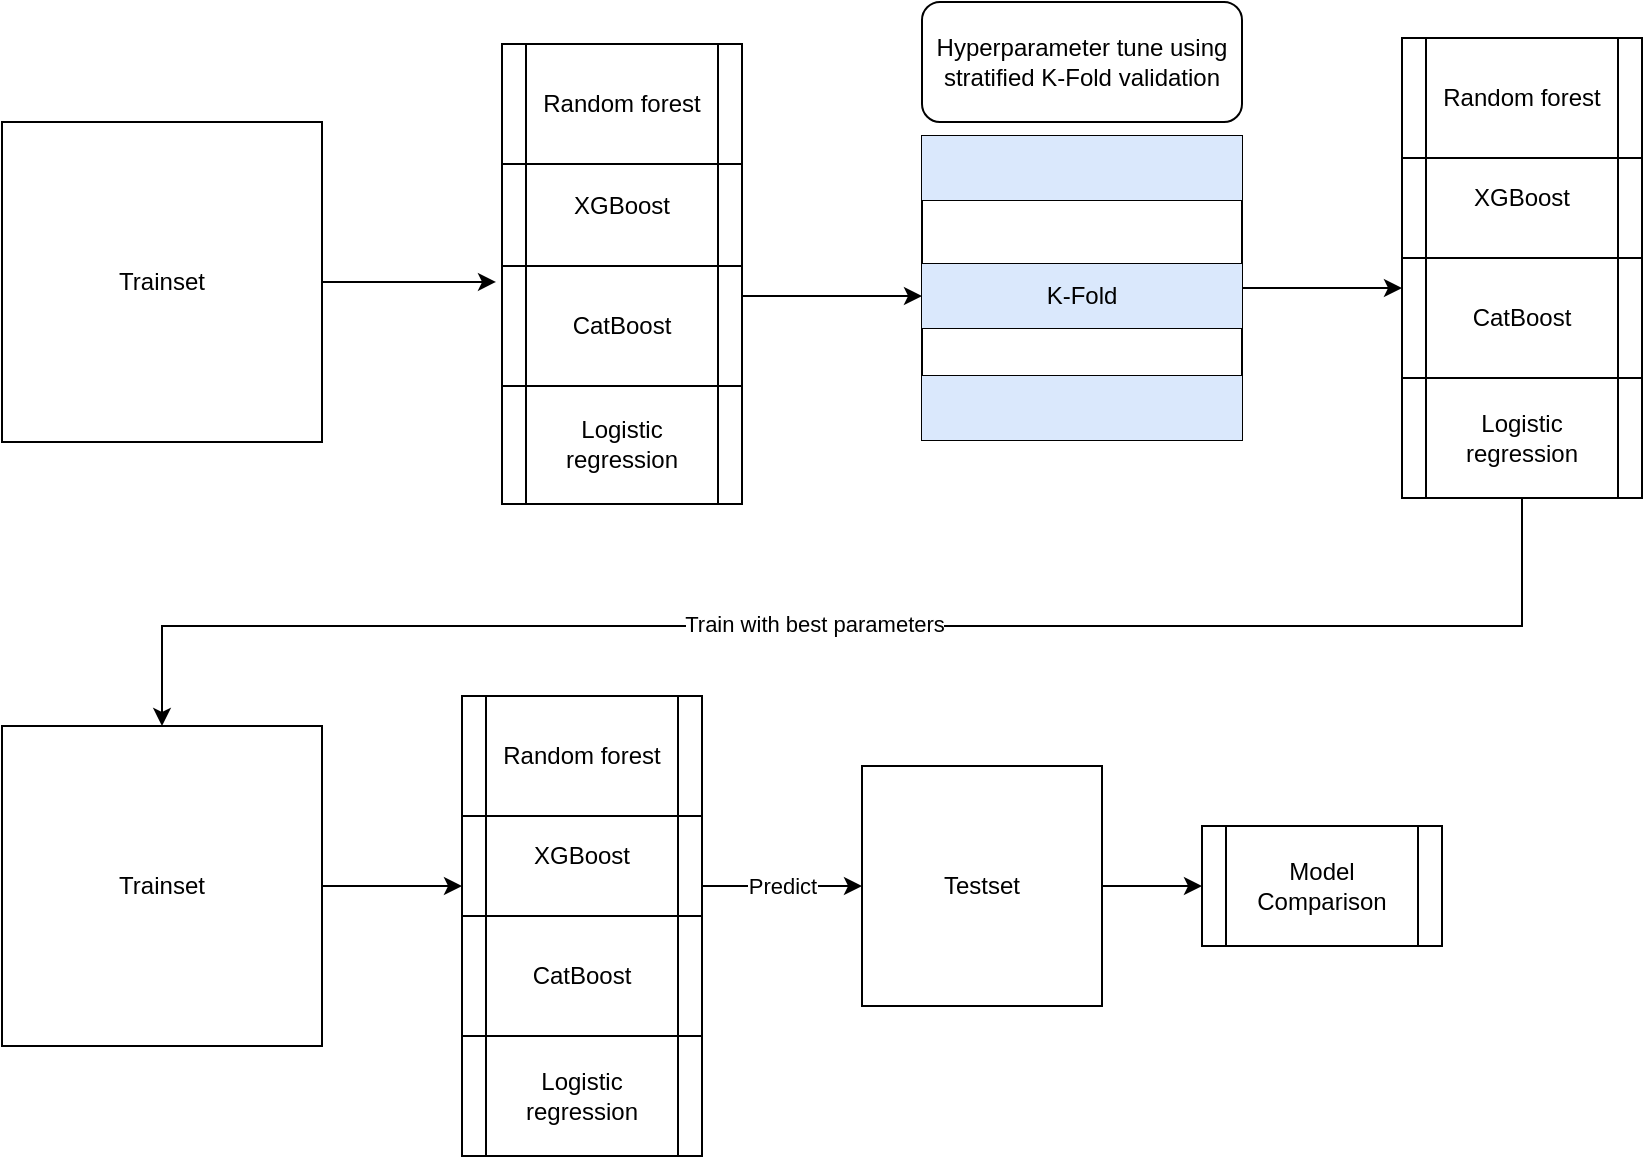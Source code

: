 <mxfile version="20.8.4" type="github">
  <diagram id="TLZf_Hb4X9T87X8oeP9K" name="Page-1">
    <mxGraphModel dx="1194" dy="797" grid="1" gridSize="10" guides="1" tooltips="1" connect="1" arrows="1" fold="1" page="1" pageScale="1" pageWidth="827" pageHeight="1169" math="0" shadow="0">
      <root>
        <mxCell id="0" />
        <mxCell id="1" parent="0" />
        <mxCell id="hSKAPK1FEF_ab3zhS3PX-114" style="edgeStyle=orthogonalEdgeStyle;rounded=0;orthogonalLoop=1;jettySize=auto;html=1;exitX=1;exitY=0.5;exitDx=0;exitDy=0;entryX=-0.025;entryY=0.133;entryDx=0;entryDy=0;entryPerimeter=0;" edge="1" parent="1" source="hSKAPK1FEF_ab3zhS3PX-2" target="hSKAPK1FEF_ab3zhS3PX-111">
          <mxGeometry relative="1" as="geometry" />
        </mxCell>
        <mxCell id="hSKAPK1FEF_ab3zhS3PX-2" value="Trainset" style="rounded=0;whiteSpace=wrap;html=1;" vertex="1" parent="1">
          <mxGeometry x="40" y="118" width="160" height="160" as="geometry" />
        </mxCell>
        <mxCell id="hSKAPK1FEF_ab3zhS3PX-108" style="edgeStyle=orthogonalEdgeStyle;rounded=0;orthogonalLoop=1;jettySize=auto;html=1;exitX=1;exitY=0.5;exitDx=0;exitDy=0;entryX=0;entryY=0.25;entryDx=0;entryDy=0;" edge="1" parent="1" source="hSKAPK1FEF_ab3zhS3PX-57" target="hSKAPK1FEF_ab3zhS3PX-71">
          <mxGeometry relative="1" as="geometry" />
        </mxCell>
        <mxCell id="hSKAPK1FEF_ab3zhS3PX-57" value="" style="shape=table;startSize=0;container=1;collapsible=0;childLayout=tableLayout;" vertex="1" parent="1">
          <mxGeometry x="500" y="125" width="160" height="152" as="geometry" />
        </mxCell>
        <mxCell id="hSKAPK1FEF_ab3zhS3PX-58" value="" style="shape=tableRow;horizontal=0;startSize=0;swimlaneHead=0;swimlaneBody=0;strokeColor=inherit;top=0;left=0;bottom=0;right=0;collapsible=0;dropTarget=0;fillColor=none;points=[[0,0.5],[1,0.5]];portConstraint=eastwest;" vertex="1" parent="hSKAPK1FEF_ab3zhS3PX-57">
          <mxGeometry width="160" height="32" as="geometry" />
        </mxCell>
        <mxCell id="hSKAPK1FEF_ab3zhS3PX-59" value="" style="shape=partialRectangle;html=1;whiteSpace=wrap;connectable=0;strokeColor=#6c8ebf;overflow=hidden;fillColor=#dae8fc;top=0;left=0;bottom=0;right=0;pointerEvents=1;" vertex="1" parent="hSKAPK1FEF_ab3zhS3PX-58">
          <mxGeometry width="160" height="32" as="geometry">
            <mxRectangle width="160" height="32" as="alternateBounds" />
          </mxGeometry>
        </mxCell>
        <mxCell id="hSKAPK1FEF_ab3zhS3PX-60" value="" style="shape=tableRow;horizontal=0;startSize=0;swimlaneHead=0;swimlaneBody=0;strokeColor=inherit;top=0;left=0;bottom=0;right=0;collapsible=0;dropTarget=0;fillColor=none;points=[[0,0.5],[1,0.5]];portConstraint=eastwest;" vertex="1" parent="hSKAPK1FEF_ab3zhS3PX-57">
          <mxGeometry y="32" width="160" height="32" as="geometry" />
        </mxCell>
        <mxCell id="hSKAPK1FEF_ab3zhS3PX-61" value="" style="shape=partialRectangle;html=1;whiteSpace=wrap;connectable=0;strokeColor=inherit;overflow=hidden;fillColor=none;top=0;left=0;bottom=0;right=0;pointerEvents=1;" vertex="1" parent="hSKAPK1FEF_ab3zhS3PX-60">
          <mxGeometry width="160" height="32" as="geometry">
            <mxRectangle width="160" height="32" as="alternateBounds" />
          </mxGeometry>
        </mxCell>
        <mxCell id="hSKAPK1FEF_ab3zhS3PX-62" value="" style="shape=tableRow;horizontal=0;startSize=0;swimlaneHead=0;swimlaneBody=0;strokeColor=inherit;top=0;left=0;bottom=0;right=0;collapsible=0;dropTarget=0;fillColor=none;points=[[0,0.5],[1,0.5]];portConstraint=eastwest;" vertex="1" parent="hSKAPK1FEF_ab3zhS3PX-57">
          <mxGeometry y="64" width="160" height="32" as="geometry" />
        </mxCell>
        <mxCell id="hSKAPK1FEF_ab3zhS3PX-63" value="K-Fold" style="shape=partialRectangle;html=1;whiteSpace=wrap;connectable=0;strokeColor=#6c8ebf;overflow=hidden;fillColor=#dae8fc;top=0;left=0;bottom=0;right=0;pointerEvents=1;" vertex="1" parent="hSKAPK1FEF_ab3zhS3PX-62">
          <mxGeometry width="160" height="32" as="geometry">
            <mxRectangle width="160" height="32" as="alternateBounds" />
          </mxGeometry>
        </mxCell>
        <mxCell id="hSKAPK1FEF_ab3zhS3PX-64" value="" style="shape=tableRow;horizontal=0;startSize=0;swimlaneHead=0;swimlaneBody=0;strokeColor=inherit;top=0;left=0;bottom=0;right=0;collapsible=0;dropTarget=0;fillColor=none;points=[[0,0.5],[1,0.5]];portConstraint=eastwest;" vertex="1" parent="hSKAPK1FEF_ab3zhS3PX-57">
          <mxGeometry y="96" width="160" height="24" as="geometry" />
        </mxCell>
        <mxCell id="hSKAPK1FEF_ab3zhS3PX-65" value="" style="shape=partialRectangle;html=1;whiteSpace=wrap;connectable=0;strokeColor=inherit;overflow=hidden;fillColor=none;top=0;left=0;bottom=0;right=0;pointerEvents=1;" vertex="1" parent="hSKAPK1FEF_ab3zhS3PX-64">
          <mxGeometry width="160" height="24" as="geometry">
            <mxRectangle width="160" height="24" as="alternateBounds" />
          </mxGeometry>
        </mxCell>
        <mxCell id="hSKAPK1FEF_ab3zhS3PX-66" value="" style="shape=tableRow;horizontal=0;startSize=0;swimlaneHead=0;swimlaneBody=0;strokeColor=inherit;top=0;left=0;bottom=0;right=0;collapsible=0;dropTarget=0;fillColor=none;points=[[0,0.5],[1,0.5]];portConstraint=eastwest;" vertex="1" parent="hSKAPK1FEF_ab3zhS3PX-57">
          <mxGeometry y="120" width="160" height="32" as="geometry" />
        </mxCell>
        <mxCell id="hSKAPK1FEF_ab3zhS3PX-67" value="" style="shape=partialRectangle;html=1;whiteSpace=wrap;connectable=0;strokeColor=#6c8ebf;overflow=hidden;fillColor=#dae8fc;top=0;left=0;bottom=0;right=0;pointerEvents=1;" vertex="1" parent="hSKAPK1FEF_ab3zhS3PX-66">
          <mxGeometry width="160" height="32" as="geometry">
            <mxRectangle width="160" height="32" as="alternateBounds" />
          </mxGeometry>
        </mxCell>
        <mxCell id="hSKAPK1FEF_ab3zhS3PX-69" value="XGBoost" style="shape=process;whiteSpace=wrap;html=1;backgroundOutline=1;" vertex="1" parent="1">
          <mxGeometry x="740" y="126" width="120" height="60" as="geometry" />
        </mxCell>
        <mxCell id="hSKAPK1FEF_ab3zhS3PX-84" style="edgeStyle=orthogonalEdgeStyle;rounded=0;orthogonalLoop=1;jettySize=auto;html=1;exitX=0.5;exitY=1;exitDx=0;exitDy=0;entryX=0.5;entryY=0;entryDx=0;entryDy=0;" edge="1" parent="1" source="hSKAPK1FEF_ab3zhS3PX-70" target="hSKAPK1FEF_ab3zhS3PX-89">
          <mxGeometry relative="1" as="geometry">
            <mxPoint x="100" y="420" as="targetPoint" />
            <Array as="points">
              <mxPoint x="800" y="370" />
              <mxPoint x="120" y="370" />
            </Array>
          </mxGeometry>
        </mxCell>
        <mxCell id="hSKAPK1FEF_ab3zhS3PX-90" value="Train with best parameters" style="edgeLabel;html=1;align=center;verticalAlign=middle;resizable=0;points=[];" vertex="1" connectable="0" parent="hSKAPK1FEF_ab3zhS3PX-84">
          <mxGeometry x="0.103" y="-1" relative="1" as="geometry">
            <mxPoint x="20" as="offset" />
          </mxGeometry>
        </mxCell>
        <mxCell id="hSKAPK1FEF_ab3zhS3PX-70" value="Logistic regression" style="shape=process;whiteSpace=wrap;html=1;backgroundOutline=1;" vertex="1" parent="1">
          <mxGeometry x="740" y="246" width="120" height="60" as="geometry" />
        </mxCell>
        <mxCell id="hSKAPK1FEF_ab3zhS3PX-71" value="CatBoost" style="shape=process;whiteSpace=wrap;html=1;backgroundOutline=1;" vertex="1" parent="1">
          <mxGeometry x="740" y="186" width="120" height="60" as="geometry" />
        </mxCell>
        <mxCell id="hSKAPK1FEF_ab3zhS3PX-72" value="Random forest" style="shape=process;whiteSpace=wrap;html=1;backgroundOutline=1;" vertex="1" parent="1">
          <mxGeometry x="740" y="76" width="120" height="60" as="geometry" />
        </mxCell>
        <mxCell id="hSKAPK1FEF_ab3zhS3PX-99" style="edgeStyle=orthogonalEdgeStyle;rounded=0;orthogonalLoop=1;jettySize=auto;html=1;exitX=1;exitY=0.5;exitDx=0;exitDy=0;entryX=0;entryY=0.75;entryDx=0;entryDy=0;" edge="1" parent="1" source="hSKAPK1FEF_ab3zhS3PX-89" target="hSKAPK1FEF_ab3zhS3PX-93">
          <mxGeometry relative="1" as="geometry" />
        </mxCell>
        <mxCell id="hSKAPK1FEF_ab3zhS3PX-89" value="Trainset" style="rounded=0;whiteSpace=wrap;html=1;" vertex="1" parent="1">
          <mxGeometry x="40" y="420" width="160" height="160" as="geometry" />
        </mxCell>
        <mxCell id="hSKAPK1FEF_ab3zhS3PX-103" style="edgeStyle=orthogonalEdgeStyle;rounded=0;orthogonalLoop=1;jettySize=auto;html=1;exitX=1;exitY=0.5;exitDx=0;exitDy=0;entryX=0;entryY=0.5;entryDx=0;entryDy=0;" edge="1" parent="1" source="hSKAPK1FEF_ab3zhS3PX-91" target="hSKAPK1FEF_ab3zhS3PX-102">
          <mxGeometry relative="1" as="geometry" />
        </mxCell>
        <mxCell id="hSKAPK1FEF_ab3zhS3PX-91" value="Testset" style="rounded=0;whiteSpace=wrap;html=1;" vertex="1" parent="1">
          <mxGeometry x="470" y="440" width="120" height="120" as="geometry" />
        </mxCell>
        <mxCell id="hSKAPK1FEF_ab3zhS3PX-100" style="edgeStyle=orthogonalEdgeStyle;rounded=0;orthogonalLoop=1;jettySize=auto;html=1;exitX=1;exitY=0.75;exitDx=0;exitDy=0;" edge="1" parent="1" source="hSKAPK1FEF_ab3zhS3PX-93" target="hSKAPK1FEF_ab3zhS3PX-91">
          <mxGeometry relative="1" as="geometry" />
        </mxCell>
        <mxCell id="hSKAPK1FEF_ab3zhS3PX-101" value="Predict" style="edgeLabel;html=1;align=center;verticalAlign=middle;resizable=0;points=[];" vertex="1" connectable="0" parent="hSKAPK1FEF_ab3zhS3PX-100">
          <mxGeometry x="-0.5" y="4" relative="1" as="geometry">
            <mxPoint x="20" y="4" as="offset" />
          </mxGeometry>
        </mxCell>
        <mxCell id="hSKAPK1FEF_ab3zhS3PX-93" value="XGBoost" style="shape=process;whiteSpace=wrap;html=1;backgroundOutline=1;" vertex="1" parent="1">
          <mxGeometry x="270" y="455" width="120" height="60" as="geometry" />
        </mxCell>
        <mxCell id="hSKAPK1FEF_ab3zhS3PX-94" value="Logistic regression" style="shape=process;whiteSpace=wrap;html=1;backgroundOutline=1;" vertex="1" parent="1">
          <mxGeometry x="270" y="575" width="120" height="60" as="geometry" />
        </mxCell>
        <mxCell id="hSKAPK1FEF_ab3zhS3PX-95" value="CatBoost" style="shape=process;whiteSpace=wrap;html=1;backgroundOutline=1;" vertex="1" parent="1">
          <mxGeometry x="270" y="515" width="120" height="60" as="geometry" />
        </mxCell>
        <mxCell id="hSKAPK1FEF_ab3zhS3PX-96" value="Random forest" style="shape=process;whiteSpace=wrap;html=1;backgroundOutline=1;" vertex="1" parent="1">
          <mxGeometry x="270" y="405" width="120" height="60" as="geometry" />
        </mxCell>
        <mxCell id="hSKAPK1FEF_ab3zhS3PX-102" value="Model Comparison" style="shape=process;whiteSpace=wrap;html=1;backgroundOutline=1;" vertex="1" parent="1">
          <mxGeometry x="640" y="470" width="120" height="60" as="geometry" />
        </mxCell>
        <mxCell id="hSKAPK1FEF_ab3zhS3PX-104" value="Hyperparameter tune using&lt;br&gt;stratified K-Fold validation" style="rounded=1;whiteSpace=wrap;html=1;" vertex="1" parent="1">
          <mxGeometry x="500" y="58" width="160" height="60" as="geometry" />
        </mxCell>
        <mxCell id="hSKAPK1FEF_ab3zhS3PX-109" value="XGBoost" style="shape=process;whiteSpace=wrap;html=1;backgroundOutline=1;" vertex="1" parent="1">
          <mxGeometry x="290" y="130" width="120" height="60" as="geometry" />
        </mxCell>
        <mxCell id="hSKAPK1FEF_ab3zhS3PX-110" value="Logistic regression" style="shape=process;whiteSpace=wrap;html=1;backgroundOutline=1;" vertex="1" parent="1">
          <mxGeometry x="290" y="249" width="120" height="60" as="geometry" />
        </mxCell>
        <mxCell id="hSKAPK1FEF_ab3zhS3PX-113" style="edgeStyle=orthogonalEdgeStyle;rounded=0;orthogonalLoop=1;jettySize=auto;html=1;exitX=1;exitY=0.25;exitDx=0;exitDy=0;" edge="1" parent="1" source="hSKAPK1FEF_ab3zhS3PX-111" target="hSKAPK1FEF_ab3zhS3PX-62">
          <mxGeometry relative="1" as="geometry" />
        </mxCell>
        <mxCell id="hSKAPK1FEF_ab3zhS3PX-111" value="CatBoost" style="shape=process;whiteSpace=wrap;html=1;backgroundOutline=1;" vertex="1" parent="1">
          <mxGeometry x="290" y="190" width="120" height="60" as="geometry" />
        </mxCell>
        <mxCell id="hSKAPK1FEF_ab3zhS3PX-112" value="Random forest" style="shape=process;whiteSpace=wrap;html=1;backgroundOutline=1;" vertex="1" parent="1">
          <mxGeometry x="290" y="79" width="120" height="60" as="geometry" />
        </mxCell>
      </root>
    </mxGraphModel>
  </diagram>
</mxfile>
